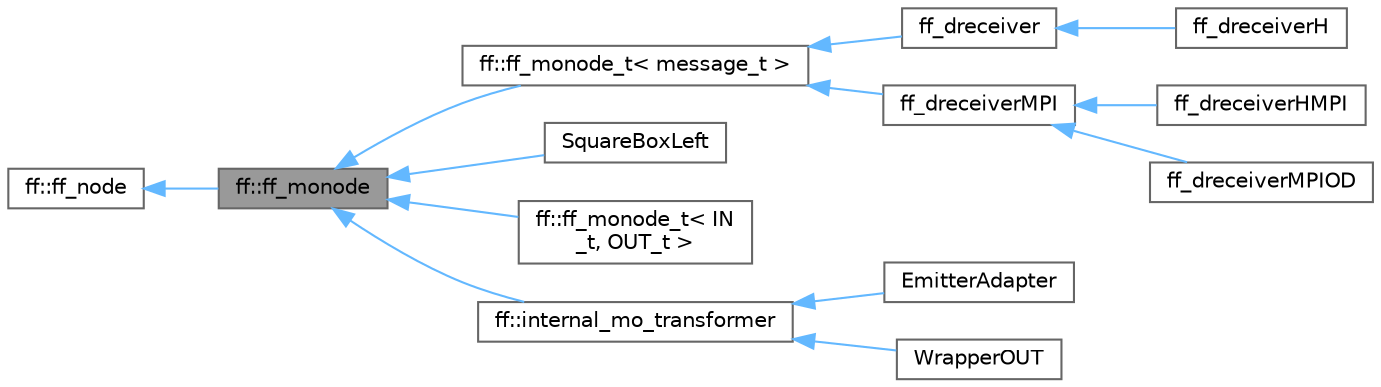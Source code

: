 digraph "ff::ff_monode"
{
 // LATEX_PDF_SIZE
  bgcolor="transparent";
  edge [fontname=Helvetica,fontsize=10,labelfontname=Helvetica,labelfontsize=10];
  node [fontname=Helvetica,fontsize=10,shape=box,height=0.2,width=0.4];
  rankdir="LR";
  Node1 [id="Node000001",label="ff::ff_monode",height=0.2,width=0.4,color="gray40", fillcolor="grey60", style="filled", fontcolor="black",tooltip="Multiple output ff_node (the MPSC mediator)"];
  Node2 -> Node1 [id="edge13_Node000001_Node000002",dir="back",color="steelblue1",style="solid",tooltip=" "];
  Node2 [id="Node000002",label="ff::ff_node",height=0.2,width=0.4,color="gray40", fillcolor="white", style="filled",URL="$classff_1_1ff__node.html",tooltip="The FastFlow abstract contanier for a parallel activity (actor)."];
  Node1 -> Node3 [id="edge14_Node000001_Node000003",dir="back",color="steelblue1",style="solid",tooltip=" "];
  Node3 [id="Node000003",label="ff::ff_monode_t\< message_t \>",height=0.2,width=0.4,color="gray40", fillcolor="white", style="filled",URL="$structff_1_1ff__monode__t.html",tooltip=" "];
  Node3 -> Node4 [id="edge15_Node000003_Node000004",dir="back",color="steelblue1",style="solid",tooltip=" "];
  Node4 [id="Node000004",label="ff_dreceiver",height=0.2,width=0.4,color="gray40", fillcolor="white", style="filled",URL="$classff__dreceiver.html",tooltip=" "];
  Node4 -> Node5 [id="edge16_Node000004_Node000005",dir="back",color="steelblue1",style="solid",tooltip=" "];
  Node5 [id="Node000005",label="ff_dreceiverH",height=0.2,width=0.4,color="gray40", fillcolor="white", style="filled",URL="$classff__dreceiver_h.html",tooltip=" "];
  Node3 -> Node6 [id="edge17_Node000003_Node000006",dir="back",color="steelblue1",style="solid",tooltip=" "];
  Node6 [id="Node000006",label="ff_dreceiverMPI",height=0.2,width=0.4,color="gray40", fillcolor="white", style="filled",URL="$classff__dreceiver_m_p_i.html",tooltip=" "];
  Node6 -> Node7 [id="edge18_Node000006_Node000007",dir="back",color="steelblue1",style="solid",tooltip=" "];
  Node7 [id="Node000007",label="ff_dreceiverHMPI",height=0.2,width=0.4,color="gray40", fillcolor="white", style="filled",URL="$classff__dreceiver_h_m_p_i.html",tooltip=" "];
  Node6 -> Node8 [id="edge19_Node000006_Node000008",dir="back",color="steelblue1",style="solid",tooltip=" "];
  Node8 [id="Node000008",label="ff_dreceiverMPIOD",height=0.2,width=0.4,color="gray40", fillcolor="white", style="filled",URL="$classff__dreceiver_m_p_i_o_d.html",tooltip=" "];
  Node1 -> Node9 [id="edge20_Node000001_Node000009",dir="back",color="steelblue1",style="solid",tooltip=" "];
  Node9 [id="Node000009",label="SquareBoxLeft",height=0.2,width=0.4,color="gray40", fillcolor="white", style="filled",URL="$class_square_box_left.html",tooltip=" "];
  Node1 -> Node10 [id="edge21_Node000001_Node000010",dir="back",color="steelblue1",style="solid",tooltip=" "];
  Node10 [id="Node000010",label="ff::ff_monode_t\< IN\l_t, OUT_t \>",height=0.2,width=0.4,color="gray40", fillcolor="white", style="filled",URL="$structff_1_1ff__monode__t.html",tooltip="Typed multiple output ff_node (the MPSC mediator)."];
  Node1 -> Node11 [id="edge22_Node000001_Node000011",dir="back",color="steelblue1",style="solid",tooltip=" "];
  Node11 [id="Node000011",label="ff::internal_mo_transformer",height=0.2,width=0.4,color="gray40", fillcolor="white", style="filled",URL="$structff_1_1internal__mo__transformer.html",tooltip=" "];
  Node11 -> Node12 [id="edge23_Node000011_Node000012",dir="back",color="steelblue1",style="solid",tooltip=" "];
  Node12 [id="Node000012",label="EmitterAdapter",height=0.2,width=0.4,color="gray40", fillcolor="white", style="filled",URL="$class_emitter_adapter.html",tooltip=" "];
  Node11 -> Node13 [id="edge24_Node000011_Node000013",dir="back",color="steelblue1",style="solid",tooltip=" "];
  Node13 [id="Node000013",label="WrapperOUT",height=0.2,width=0.4,color="gray40", fillcolor="white", style="filled",URL="$class_wrapper_o_u_t.html",tooltip=" "];
}
